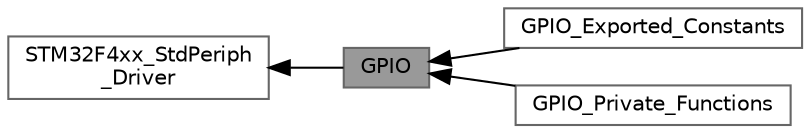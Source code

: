 digraph "GPIO"
{
 // LATEX_PDF_SIZE
  bgcolor="transparent";
  edge [fontname=Helvetica,fontsize=10,labelfontname=Helvetica,labelfontsize=10];
  node [fontname=Helvetica,fontsize=10,shape=box,height=0.2,width=0.4];
  rankdir=LR;
  Node1 [id="Node000001",label="GPIO",height=0.2,width=0.4,color="gray40", fillcolor="grey60", style="filled", fontcolor="black",tooltip="GPIO driver modules."];
  Node4 [id="Node000004",label="GPIO_Exported_Constants",height=0.2,width=0.4,color="grey40", fillcolor="white", style="filled",URL="$group___g_p_i_o___exported___constants.html",tooltip=" "];
  Node3 [id="Node000003",label="GPIO_Private_Functions",height=0.2,width=0.4,color="grey40", fillcolor="white", style="filled",URL="$group___g_p_i_o___private___functions.html",tooltip=" "];
  Node2 [id="Node000002",label="STM32F4xx_StdPeriph\l_Driver",height=0.2,width=0.4,color="grey40", fillcolor="white", style="filled",URL="$group___s_t_m32_f4xx___std_periph___driver.html",tooltip=" "];
  Node2->Node1 [shape=plaintext, dir="back", style="solid"];
  Node1->Node3 [shape=plaintext, dir="back", style="solid"];
  Node1->Node4 [shape=plaintext, dir="back", style="solid"];
}
